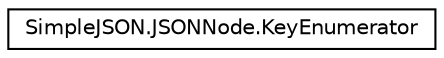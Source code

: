 digraph "Graphical Class Hierarchy"
{
 // LATEX_PDF_SIZE
  edge [fontname="Helvetica",fontsize="10",labelfontname="Helvetica",labelfontsize="10"];
  node [fontname="Helvetica",fontsize="10",shape=record];
  rankdir="LR";
  Node0 [label="SimpleJSON.JSONNode.KeyEnumerator",height=0.2,width=0.4,color="black", fillcolor="white", style="filled",URL="$struct_simple_j_s_o_n_1_1_j_s_o_n_node_1_1_key_enumerator.html",tooltip=" "];
}
